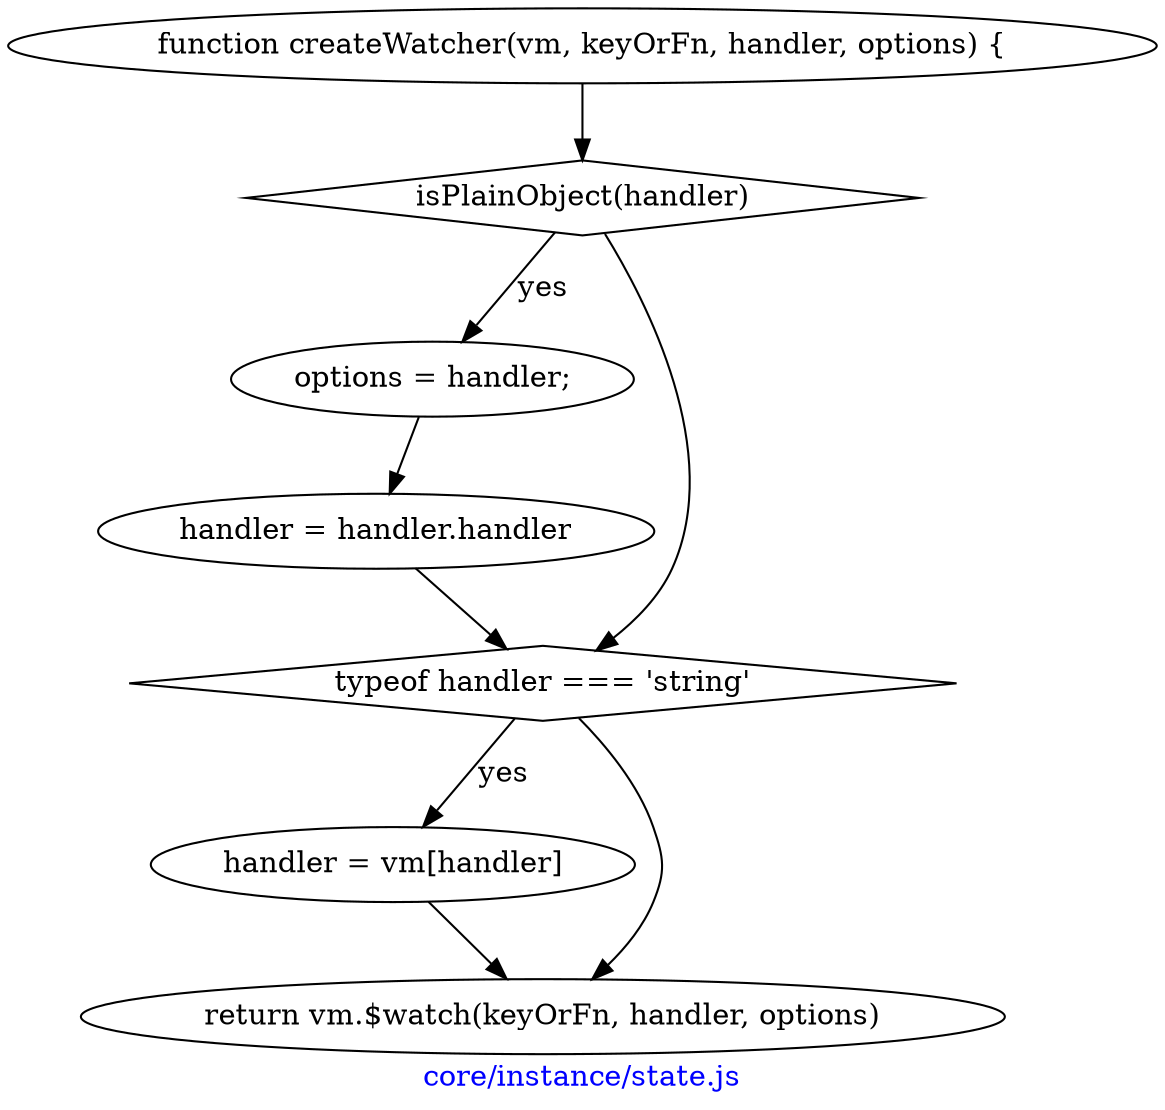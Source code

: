 digraph G {
    graph [
        label="core/instance/state.js"
        fontcolor=blue
    ]
    start [
        label="function createWatcher(vm, keyOrFn, handler, options) {" 
    ]
    isObject [
        label="isPlainObject(handler)"
        shape=diamond
    ]
    start -> isObject
    resetOptions [
        label="options = handler;"
    ]
    resetHandler [
        label="handler = handler.handler"
    ]
    isObject -> resetOptions [label="yes"]
    resetOptions -> resetHandler
    handlerIsString [
        label="typeof handler === 'string'"
        shape=diamond
    ]
    isObject -> handlerIsString
    resetHandler -> handlerIsString
    resetHandler0 [
        label="handler = vm[handler]"
    ]
    handlerIsString -> resetHandler0 [label="yes"]

    return [
        label="return vm.$watch(keyOrFn, handler, options)"
    ]
    handlerIsString -> return
    resetHandler0 -> return
}